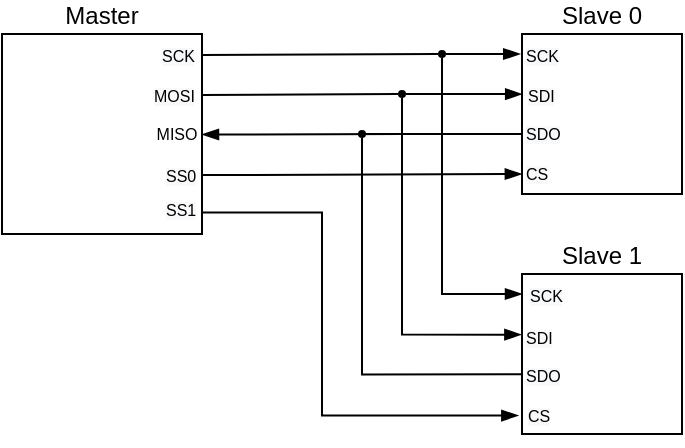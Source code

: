 <mxfile version="14.5.1" type="device"><diagram name="Page-1" id="7e0a89b8-554c-2b80-1dc8-d5c74ca68de4"><mxGraphModel dx="749" dy="666" grid="1" gridSize="10" guides="1" tooltips="1" connect="1" arrows="1" fold="1" page="1" pageScale="1" pageWidth="1100" pageHeight="850" background="#ffffff" math="0" shadow="0"><root><mxCell id="0"/><mxCell id="1" parent="0"/><mxCell id="1cb643a89b7d889d-9" style="edgeStyle=orthogonalEdgeStyle;rounded=0;html=1;exitX=0;exitY=0.5;exitPerimeter=0;entryX=0;entryY=0.5;entryPerimeter=0;labelBackgroundColor=none;startArrow=none;startFill=0;startSize=5;endArrow=none;endFill=0;endSize=5;jettySize=auto;orthogonalLoop=1;strokeWidth=1;fontFamily=Verdana;fontSize=12" parent="1" source="1cb643a89b7d889d-6" edge="1"><mxGeometry relative="1" as="geometry"><Array as="points"><mxPoint x="122" y="300"/><mxPoint x="122" y="170"/></Array><mxPoint x="162" y="170" as="targetPoint"/></mxGeometry></mxCell><mxCell id="xV1azPGeoQ9B8w5L9Ezl-10" value="Master" style="rounded=0;whiteSpace=wrap;html=1;labelPosition=center;verticalLabelPosition=top;align=center;verticalAlign=bottom;" vertex="1" parent="1"><mxGeometry x="180" y="160" width="100" height="100" as="geometry"/></mxCell><mxCell id="xV1azPGeoQ9B8w5L9Ezl-12" value="" style="endArrow=blockThin;html=1;exitX=1.001;exitY=0.882;exitDx=0;exitDy=0;exitPerimeter=0;endFill=1;" edge="1" parent="1"><mxGeometry width="50" height="50" relative="1" as="geometry"><mxPoint x="280" y="230.56" as="sourcePoint"/><mxPoint x="439.92" y="230.0" as="targetPoint"/></mxGeometry></mxCell><mxCell id="xV1azPGeoQ9B8w5L9Ezl-13" value="" style="endArrow=none;html=1;exitX=1.001;exitY=0.882;exitDx=0;exitDy=0;exitPerimeter=0;endFill=0;startArrow=blockThin;startFill=1;" edge="1" parent="1"><mxGeometry width="50" height="50" relative="1" as="geometry"><mxPoint x="280" y="210.28" as="sourcePoint"/><mxPoint x="380" y="210" as="targetPoint"/></mxGeometry></mxCell><mxCell id="xV1azPGeoQ9B8w5L9Ezl-14" value="" style="endArrow=none;html=1;exitX=1.001;exitY=0.882;exitDx=0;exitDy=0;exitPerimeter=0;entryX=0;entryY=0.5;entryDx=0;entryDy=0;" edge="1" parent="1" target="xV1azPGeoQ9B8w5L9Ezl-18"><mxGeometry width="50" height="50" relative="1" as="geometry"><mxPoint x="280" y="170.56" as="sourcePoint"/><mxPoint x="390" y="170" as="targetPoint"/></mxGeometry></mxCell><mxCell id="xV1azPGeoQ9B8w5L9Ezl-15" value="" style="endArrow=none;html=1;exitX=1.001;exitY=0.882;exitDx=0;exitDy=0;exitPerimeter=0;startArrow=none;startFill=0;entryX=0;entryY=0.5;entryDx=0;entryDy=0;" edge="1" parent="1" target="xV1azPGeoQ9B8w5L9Ezl-20"><mxGeometry width="50" height="50" relative="1" as="geometry"><mxPoint x="280" y="190.56" as="sourcePoint"/><mxPoint x="390" y="190" as="targetPoint"/></mxGeometry></mxCell><mxCell id="xV1azPGeoQ9B8w5L9Ezl-16" value="Slave 0" style="rounded=0;whiteSpace=wrap;html=1;labelPosition=center;verticalLabelPosition=top;align=center;verticalAlign=bottom;" vertex="1" parent="1"><mxGeometry x="440" y="160" width="80" height="80" as="geometry"/></mxCell><mxCell id="xV1azPGeoQ9B8w5L9Ezl-29" style="edgeStyle=orthogonalEdgeStyle;rounded=0;orthogonalLoop=1;jettySize=auto;html=1;exitX=-0.023;exitY=0.885;exitDx=0;exitDy=0;entryX=1.005;entryY=0.892;entryDx=0;entryDy=0;entryPerimeter=0;startArrow=blockThin;startFill=1;endArrow=none;endFill=0;exitPerimeter=0;" edge="1" parent="1" source="xV1azPGeoQ9B8w5L9Ezl-17" target="xV1azPGeoQ9B8w5L9Ezl-10"><mxGeometry relative="1" as="geometry"><Array as="points"><mxPoint x="340" y="351"/><mxPoint x="340" y="249"/></Array></mxGeometry></mxCell><mxCell id="xV1azPGeoQ9B8w5L9Ezl-17" value="Slave 1" style="rounded=0;whiteSpace=wrap;html=1;labelPosition=center;verticalLabelPosition=top;align=center;verticalAlign=bottom;" vertex="1" parent="1"><mxGeometry x="440" y="280" width="80" height="80" as="geometry"/></mxCell><mxCell id="xV1azPGeoQ9B8w5L9Ezl-21" style="edgeStyle=orthogonalEdgeStyle;rounded=0;orthogonalLoop=1;jettySize=auto;html=1;exitX=1;exitY=0.5;exitDx=0;exitDy=0;entryX=-0.011;entryY=0.128;entryDx=0;entryDy=0;entryPerimeter=0;startArrow=none;startFill=0;endArrow=blockThin;endFill=1;" edge="1" parent="1" source="xV1azPGeoQ9B8w5L9Ezl-18" target="xV1azPGeoQ9B8w5L9Ezl-16"><mxGeometry relative="1" as="geometry"/></mxCell><mxCell id="xV1azPGeoQ9B8w5L9Ezl-26" style="edgeStyle=orthogonalEdgeStyle;rounded=0;orthogonalLoop=1;jettySize=auto;html=1;exitX=0.5;exitY=1;exitDx=0;exitDy=0;entryX=0;entryY=0.125;entryDx=0;entryDy=0;entryPerimeter=0;startArrow=none;startFill=0;endArrow=blockThin;endFill=1;" edge="1" parent="1" source="xV1azPGeoQ9B8w5L9Ezl-18" target="xV1azPGeoQ9B8w5L9Ezl-17"><mxGeometry relative="1" as="geometry"/></mxCell><mxCell id="xV1azPGeoQ9B8w5L9Ezl-18" value="" style="ellipse;whiteSpace=wrap;html=1;rounded=1;shadow=0;comic=0;labelBackgroundColor=none;strokeColor=none;strokeWidth=2;fillColor=#000000;fontFamily=Verdana;fontSize=12;align=right;labelPosition=left;verticalLabelPosition=middle;verticalAlign=middle;" vertex="1" parent="1"><mxGeometry x="398" y="168" width="4" height="4" as="geometry"/></mxCell><mxCell id="xV1azPGeoQ9B8w5L9Ezl-22" style="edgeStyle=orthogonalEdgeStyle;rounded=0;orthogonalLoop=1;jettySize=auto;html=1;exitX=1;exitY=0.5;exitDx=0;exitDy=0;entryX=0.001;entryY=0.376;entryDx=0;entryDy=0;entryPerimeter=0;startArrow=none;startFill=0;endArrow=blockThin;endFill=1;" edge="1" parent="1" source="xV1azPGeoQ9B8w5L9Ezl-20" target="xV1azPGeoQ9B8w5L9Ezl-16"><mxGeometry relative="1" as="geometry"/></mxCell><mxCell id="xV1azPGeoQ9B8w5L9Ezl-27" style="edgeStyle=orthogonalEdgeStyle;rounded=0;orthogonalLoop=1;jettySize=auto;html=1;exitX=0.5;exitY=1;exitDx=0;exitDy=0;entryX=-0.004;entryY=0.379;entryDx=0;entryDy=0;entryPerimeter=0;startArrow=none;startFill=0;endArrow=blockThin;endFill=1;" edge="1" parent="1" source="xV1azPGeoQ9B8w5L9Ezl-20" target="xV1azPGeoQ9B8w5L9Ezl-17"><mxGeometry relative="1" as="geometry"/></mxCell><mxCell id="xV1azPGeoQ9B8w5L9Ezl-20" value="" style="ellipse;whiteSpace=wrap;html=1;rounded=1;shadow=0;comic=0;labelBackgroundColor=none;strokeColor=none;strokeWidth=2;fillColor=#000000;fontFamily=Verdana;fontSize=12;align=right;labelPosition=left;verticalLabelPosition=middle;verticalAlign=middle;" vertex="1" parent="1"><mxGeometry x="378" y="188" width="4" height="4" as="geometry"/></mxCell><mxCell id="xV1azPGeoQ9B8w5L9Ezl-25" style="edgeStyle=orthogonalEdgeStyle;rounded=0;orthogonalLoop=1;jettySize=auto;html=1;exitX=1;exitY=0.5;exitDx=0;exitDy=0;entryX=0;entryY=0.625;entryDx=0;entryDy=0;entryPerimeter=0;startArrow=none;startFill=0;endArrow=none;endFill=0;" edge="1" parent="1" source="xV1azPGeoQ9B8w5L9Ezl-23" target="xV1azPGeoQ9B8w5L9Ezl-16"><mxGeometry relative="1" as="geometry"/></mxCell><mxCell id="xV1azPGeoQ9B8w5L9Ezl-28" style="edgeStyle=orthogonalEdgeStyle;rounded=0;orthogonalLoop=1;jettySize=auto;html=1;exitX=0.5;exitY=1;exitDx=0;exitDy=0;entryX=-0.004;entryY=0.627;entryDx=0;entryDy=0;entryPerimeter=0;startArrow=none;startFill=0;endArrow=none;endFill=0;" edge="1" parent="1" source="xV1azPGeoQ9B8w5L9Ezl-23" target="xV1azPGeoQ9B8w5L9Ezl-17"><mxGeometry relative="1" as="geometry"/></mxCell><mxCell id="xV1azPGeoQ9B8w5L9Ezl-23" value="" style="ellipse;whiteSpace=wrap;html=1;rounded=1;shadow=0;comic=0;labelBackgroundColor=none;strokeColor=none;strokeWidth=2;fillColor=#000000;fontFamily=Verdana;fontSize=12;align=right;labelPosition=left;verticalLabelPosition=middle;verticalAlign=middle;" vertex="1" parent="1"><mxGeometry x="358" y="208" width="4" height="4" as="geometry"/></mxCell><mxCell id="xV1azPGeoQ9B8w5L9Ezl-30" value="&lt;span style=&quot;font-size: 8px&quot;&gt;MISO&lt;/span&gt;" style="text;html=1;align=center;verticalAlign=middle;resizable=0;points=[];autosize=1;" vertex="1" parent="1"><mxGeometry x="247" y="199" width="40" height="20" as="geometry"/></mxCell><mxCell id="xV1azPGeoQ9B8w5L9Ezl-32" value="&lt;span style=&quot;color: rgb(0 , 0 , 0) ; font-family: &amp;#34;helvetica&amp;#34; ; font-size: 8px ; font-style: normal ; font-weight: 400 ; letter-spacing: normal ; text-align: center ; text-indent: 0px ; text-transform: none ; word-spacing: 0px ; background-color: rgb(248 , 249 , 250) ; display: inline ; float: none&quot;&gt;MOSI&lt;/span&gt;" style="text;whiteSpace=wrap;html=1;" vertex="1" parent="1"><mxGeometry x="254" y="176" width="50" height="30" as="geometry"/></mxCell><mxCell id="xV1azPGeoQ9B8w5L9Ezl-33" value="&lt;span style=&quot;color: rgb(0 , 0 , 0) ; font-family: &amp;#34;helvetica&amp;#34; ; font-size: 8px ; font-style: normal ; font-weight: 400 ; letter-spacing: normal ; text-align: center ; text-indent: 0px ; text-transform: none ; word-spacing: 0px ; background-color: rgb(248 , 249 , 250) ; display: inline ; float: none&quot;&gt;SCK&lt;/span&gt;" style="text;whiteSpace=wrap;html=1;" vertex="1" parent="1"><mxGeometry x="258" y="156" width="50" height="30" as="geometry"/></mxCell><mxCell id="xV1azPGeoQ9B8w5L9Ezl-34" value="&lt;span style=&quot;color: rgb(0 , 0 , 0) ; font-family: &amp;#34;helvetica&amp;#34; ; font-size: 8px ; font-style: normal ; font-weight: 400 ; letter-spacing: normal ; text-align: center ; text-indent: 0px ; text-transform: none ; word-spacing: 0px ; background-color: rgb(248 , 249 , 250) ; display: inline ; float: none&quot;&gt;SS0&lt;/span&gt;" style="text;whiteSpace=wrap;html=1;" vertex="1" parent="1"><mxGeometry x="260" y="216" width="50" height="30" as="geometry"/></mxCell><mxCell id="xV1azPGeoQ9B8w5L9Ezl-35" value="&lt;span style=&quot;color: rgb(0 , 0 , 0) ; font-family: &amp;#34;helvetica&amp;#34; ; font-size: 8px ; font-style: normal ; font-weight: 400 ; letter-spacing: normal ; text-align: center ; text-indent: 0px ; text-transform: none ; word-spacing: 0px ; background-color: rgb(248 , 249 , 250) ; display: inline ; float: none&quot;&gt;SS1&lt;/span&gt;" style="text;whiteSpace=wrap;html=1;" vertex="1" parent="1"><mxGeometry x="260" y="233" width="50" height="30" as="geometry"/></mxCell><mxCell id="xV1azPGeoQ9B8w5L9Ezl-36" value="&lt;span style=&quot;color: rgb(0 , 0 , 0) ; font-family: &amp;#34;helvetica&amp;#34; ; font-size: 8px ; font-style: normal ; font-weight: 400 ; letter-spacing: normal ; text-align: center ; text-indent: 0px ; text-transform: none ; word-spacing: 0px ; background-color: rgb(248 , 249 , 250) ; display: inline ; float: none&quot;&gt;SCK&lt;/span&gt;" style="text;whiteSpace=wrap;html=1;" vertex="1" parent="1"><mxGeometry x="440" y="156" width="50" height="30" as="geometry"/></mxCell><mxCell id="xV1azPGeoQ9B8w5L9Ezl-37" value="&lt;span style=&quot;color: rgb(0 , 0 , 0) ; font-family: &amp;#34;helvetica&amp;#34; ; font-size: 8px ; font-style: normal ; font-weight: 400 ; letter-spacing: normal ; text-align: center ; text-indent: 0px ; text-transform: none ; word-spacing: 0px ; background-color: rgb(248 , 249 , 250) ; display: inline ; float: none&quot;&gt;SCK&lt;/span&gt;" style="text;whiteSpace=wrap;html=1;" vertex="1" parent="1"><mxGeometry x="442" y="276" width="50" height="30" as="geometry"/></mxCell><mxCell id="xV1azPGeoQ9B8w5L9Ezl-38" value="&lt;span style=&quot;color: rgb(0 , 0 , 0) ; font-family: &amp;#34;helvetica&amp;#34; ; font-size: 8px ; font-style: normal ; font-weight: 400 ; letter-spacing: normal ; text-align: center ; text-indent: 0px ; text-transform: none ; word-spacing: 0px ; background-color: rgb(248 , 249 , 250) ; display: inline ; float: none&quot;&gt;SDI&lt;/span&gt;" style="text;whiteSpace=wrap;html=1;" vertex="1" parent="1"><mxGeometry x="440" y="297" width="50" height="30" as="geometry"/></mxCell><mxCell id="xV1azPGeoQ9B8w5L9Ezl-39" value="&lt;span style=&quot;color: rgb(0 , 0 , 0) ; font-family: &amp;#34;helvetica&amp;#34; ; font-size: 8px ; font-style: normal ; font-weight: 400 ; letter-spacing: normal ; text-align: center ; text-indent: 0px ; text-transform: none ; word-spacing: 0px ; background-color: rgb(248 , 249 , 250) ; display: inline ; float: none&quot;&gt;SDI&lt;/span&gt;" style="text;whiteSpace=wrap;html=1;" vertex="1" parent="1"><mxGeometry x="441" y="176" width="50" height="30" as="geometry"/></mxCell><mxCell id="xV1azPGeoQ9B8w5L9Ezl-40" value="&lt;span style=&quot;color: rgb(0 , 0 , 0) ; font-family: &amp;#34;helvetica&amp;#34; ; font-size: 8px ; font-style: normal ; font-weight: 400 ; letter-spacing: normal ; text-align: center ; text-indent: 0px ; text-transform: none ; word-spacing: 0px ; background-color: rgb(248 , 249 , 250) ; display: inline ; float: none&quot;&gt;SDO&lt;/span&gt;" style="text;whiteSpace=wrap;html=1;" vertex="1" parent="1"><mxGeometry x="440" y="195" width="50" height="30" as="geometry"/></mxCell><mxCell id="xV1azPGeoQ9B8w5L9Ezl-41" value="&lt;span style=&quot;color: rgb(0 , 0 , 0) ; font-family: &amp;#34;helvetica&amp;#34; ; font-size: 8px ; font-style: normal ; font-weight: 400 ; letter-spacing: normal ; text-align: center ; text-indent: 0px ; text-transform: none ; word-spacing: 0px ; background-color: rgb(248 , 249 , 250) ; display: inline ; float: none&quot;&gt;SDO&lt;/span&gt;" style="text;whiteSpace=wrap;html=1;" vertex="1" parent="1"><mxGeometry x="440" y="316" width="50" height="30" as="geometry"/></mxCell><mxCell id="xV1azPGeoQ9B8w5L9Ezl-42" value="&lt;span style=&quot;color: rgb(0 , 0 , 0) ; font-family: &amp;#34;helvetica&amp;#34; ; font-size: 8px ; font-style: normal ; font-weight: 400 ; letter-spacing: normal ; text-align: center ; text-indent: 0px ; text-transform: none ; word-spacing: 0px ; background-color: rgb(248 , 249 , 250) ; display: inline ; float: none&quot;&gt;CS&lt;/span&gt;" style="text;whiteSpace=wrap;html=1;" vertex="1" parent="1"><mxGeometry x="440" y="215" width="50" height="30" as="geometry"/></mxCell><mxCell id="xV1azPGeoQ9B8w5L9Ezl-43" value="&lt;span style=&quot;color: rgb(0 , 0 , 0) ; font-family: &amp;#34;helvetica&amp;#34; ; font-size: 8px ; font-style: normal ; font-weight: 400 ; letter-spacing: normal ; text-align: center ; text-indent: 0px ; text-transform: none ; word-spacing: 0px ; background-color: rgb(248 , 249 , 250) ; display: inline ; float: none&quot;&gt;CS&lt;/span&gt;" style="text;whiteSpace=wrap;html=1;" vertex="1" parent="1"><mxGeometry x="441" y="336" width="50" height="30" as="geometry"/></mxCell></root></mxGraphModel></diagram></mxfile>